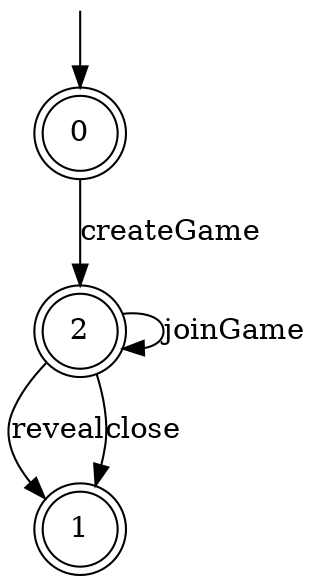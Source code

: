 digraph g {

	s0 [shape="doublecircle" label="0"];
	s1 [shape="doublecircle" label="1"];
	s2 [shape="doublecircle" label="2"];
	s0 -> s2 [label="createGame"];
	s2 -> s2 [label="joinGame"];
	s2 -> s1 [label="reveal"];
	s2 -> s1 [label="close"];

__start0 [label="" shape="none" width="0" height="0"];
__start0 -> s0;

}
